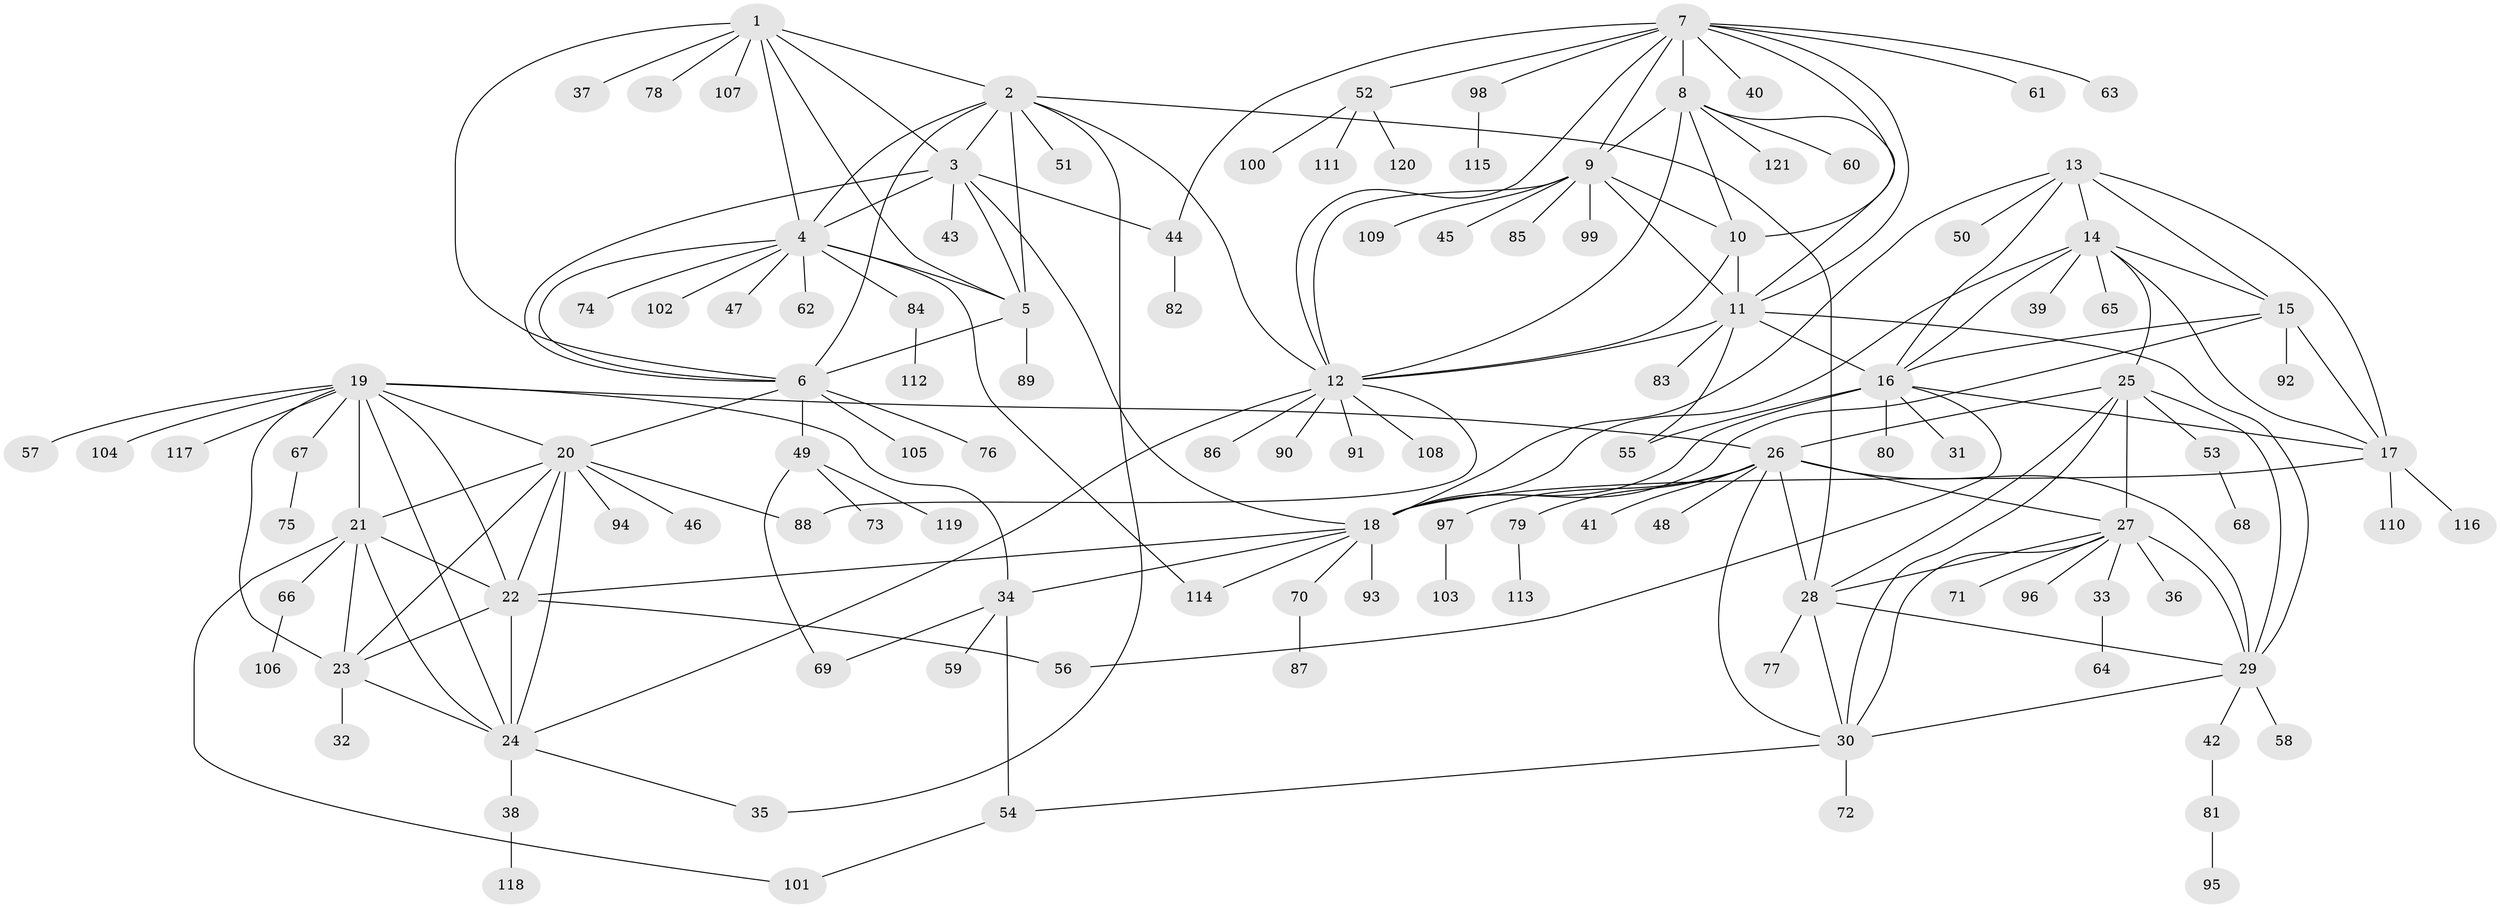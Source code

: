 // coarse degree distribution, {7: 0.05555555555555555, 8: 0.05555555555555555, 10: 0.05555555555555555, 5: 0.041666666666666664, 6: 0.027777777777777776, 4: 0.027777777777777776, 13: 0.013888888888888888, 3: 0.027777777777777776, 9: 0.027777777777777776, 1: 0.6111111111111112, 2: 0.05555555555555555}
// Generated by graph-tools (version 1.1) at 2025/19/03/04/25 18:19:36]
// undirected, 121 vertices, 186 edges
graph export_dot {
graph [start="1"]
  node [color=gray90,style=filled];
  1;
  2;
  3;
  4;
  5;
  6;
  7;
  8;
  9;
  10;
  11;
  12;
  13;
  14;
  15;
  16;
  17;
  18;
  19;
  20;
  21;
  22;
  23;
  24;
  25;
  26;
  27;
  28;
  29;
  30;
  31;
  32;
  33;
  34;
  35;
  36;
  37;
  38;
  39;
  40;
  41;
  42;
  43;
  44;
  45;
  46;
  47;
  48;
  49;
  50;
  51;
  52;
  53;
  54;
  55;
  56;
  57;
  58;
  59;
  60;
  61;
  62;
  63;
  64;
  65;
  66;
  67;
  68;
  69;
  70;
  71;
  72;
  73;
  74;
  75;
  76;
  77;
  78;
  79;
  80;
  81;
  82;
  83;
  84;
  85;
  86;
  87;
  88;
  89;
  90;
  91;
  92;
  93;
  94;
  95;
  96;
  97;
  98;
  99;
  100;
  101;
  102;
  103;
  104;
  105;
  106;
  107;
  108;
  109;
  110;
  111;
  112;
  113;
  114;
  115;
  116;
  117;
  118;
  119;
  120;
  121;
  1 -- 2;
  1 -- 3;
  1 -- 4;
  1 -- 5;
  1 -- 6;
  1 -- 37;
  1 -- 78;
  1 -- 107;
  2 -- 3;
  2 -- 4;
  2 -- 5;
  2 -- 6;
  2 -- 12;
  2 -- 28;
  2 -- 35;
  2 -- 51;
  3 -- 4;
  3 -- 5;
  3 -- 6;
  3 -- 18;
  3 -- 43;
  3 -- 44;
  4 -- 5;
  4 -- 6;
  4 -- 47;
  4 -- 62;
  4 -- 74;
  4 -- 84;
  4 -- 102;
  4 -- 114;
  5 -- 6;
  5 -- 89;
  6 -- 20;
  6 -- 49;
  6 -- 76;
  6 -- 105;
  7 -- 8;
  7 -- 9;
  7 -- 10;
  7 -- 11;
  7 -- 12;
  7 -- 40;
  7 -- 44;
  7 -- 52;
  7 -- 61;
  7 -- 63;
  7 -- 98;
  8 -- 9;
  8 -- 10;
  8 -- 11;
  8 -- 12;
  8 -- 60;
  8 -- 121;
  9 -- 10;
  9 -- 11;
  9 -- 12;
  9 -- 45;
  9 -- 85;
  9 -- 99;
  9 -- 109;
  10 -- 11;
  10 -- 12;
  11 -- 12;
  11 -- 16;
  11 -- 29;
  11 -- 55;
  11 -- 83;
  12 -- 24;
  12 -- 86;
  12 -- 88;
  12 -- 90;
  12 -- 91;
  12 -- 108;
  13 -- 14;
  13 -- 15;
  13 -- 16;
  13 -- 17;
  13 -- 18;
  13 -- 50;
  14 -- 15;
  14 -- 16;
  14 -- 17;
  14 -- 18;
  14 -- 25;
  14 -- 39;
  14 -- 65;
  15 -- 16;
  15 -- 17;
  15 -- 18;
  15 -- 92;
  16 -- 17;
  16 -- 18;
  16 -- 31;
  16 -- 55;
  16 -- 56;
  16 -- 80;
  17 -- 18;
  17 -- 110;
  17 -- 116;
  18 -- 22;
  18 -- 34;
  18 -- 70;
  18 -- 93;
  18 -- 114;
  19 -- 20;
  19 -- 21;
  19 -- 22;
  19 -- 23;
  19 -- 24;
  19 -- 26;
  19 -- 34;
  19 -- 57;
  19 -- 67;
  19 -- 104;
  19 -- 117;
  20 -- 21;
  20 -- 22;
  20 -- 23;
  20 -- 24;
  20 -- 46;
  20 -- 88;
  20 -- 94;
  21 -- 22;
  21 -- 23;
  21 -- 24;
  21 -- 66;
  21 -- 101;
  22 -- 23;
  22 -- 24;
  22 -- 56;
  23 -- 24;
  23 -- 32;
  24 -- 35;
  24 -- 38;
  25 -- 26;
  25 -- 27;
  25 -- 28;
  25 -- 29;
  25 -- 30;
  25 -- 53;
  26 -- 27;
  26 -- 28;
  26 -- 29;
  26 -- 30;
  26 -- 41;
  26 -- 48;
  26 -- 79;
  26 -- 97;
  27 -- 28;
  27 -- 29;
  27 -- 30;
  27 -- 33;
  27 -- 36;
  27 -- 71;
  27 -- 96;
  28 -- 29;
  28 -- 30;
  28 -- 77;
  29 -- 30;
  29 -- 42;
  29 -- 58;
  30 -- 54;
  30 -- 72;
  33 -- 64;
  34 -- 54;
  34 -- 59;
  34 -- 69;
  38 -- 118;
  42 -- 81;
  44 -- 82;
  49 -- 69;
  49 -- 73;
  49 -- 119;
  52 -- 100;
  52 -- 111;
  52 -- 120;
  53 -- 68;
  54 -- 101;
  66 -- 106;
  67 -- 75;
  70 -- 87;
  79 -- 113;
  81 -- 95;
  84 -- 112;
  97 -- 103;
  98 -- 115;
}
